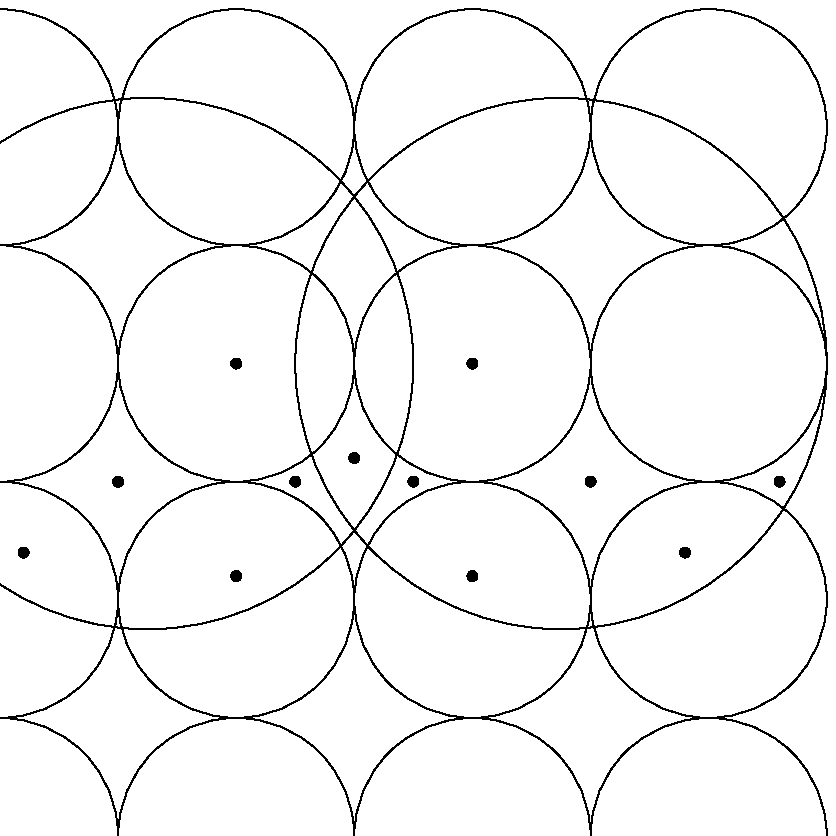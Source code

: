 prologues := 2;
beginfig(1);
    u := 3cm; 
    path c[][], C_left, C_right;
    for iX=0 upto 3:
        for iY=0 upto 3:
            c[iX][iY] := fullcircle scaled u shifted (iX * u, iY * u);
            draw c[iX][iY];
        endfor
    endfor
    v := u * 2.25;
    C_left  = fullcircle scaled v shifted (0.5 * (v - u), 2u);
    C_right = fullcircle scaled v shifted (0.5 * (7u - v), 2u);
    draw C_left;
    draw C_right;
    pickup pencircle scaled 4pt;
    drawdot (1.5u, 1.6u);

    def drawtwodots(expr x, y) =
        drawdot(x, y);
        drawdot(3u - x, y);
    enddef;

    drawdot center c[1][2];
    drawdot center c[2][2];
    drawdot center buildcycle(c[1][2], c[1][1], c[0][1], c[0][2]);
    drawdot center buildcycle(c[3][2], c[3][1], c[2][1], c[2][2]);
    drawtwodots (u, 1.1u);
    drawtwodots (.1u, 1.2u);
    drawtwodots (-.3u, 1.5u);
    drawtwodots (1.25u, 1.5u);
endfig;
beginfig(2);
    u := 3cm; % 24 = 24bp = 1/3 inch
    path c[][], C_left, C_right;
    for iX=0 upto 3:
        for iY=0 upto 3:
            c[iX][iY] := fullcircle scaled u shifted (iX * u, iY * u);
            draw c[iX][iY];
        endfor
    endfor
    v := u * 2.25;
    C_left  = fullcircle scaled v shifted (0.5 * (v - u), 2u);
    C_right = fullcircle scaled v shifted (0.5 * (7u - v), 2u);
    draw C_left;
    draw C_right;
    pickup pencircle scaled 4pt;
    draw buildcycle(reverse c[2][1], reverse C_right);
    draw buildcycle(reverse c[1][1], reverse C_left);
endfig;
end;